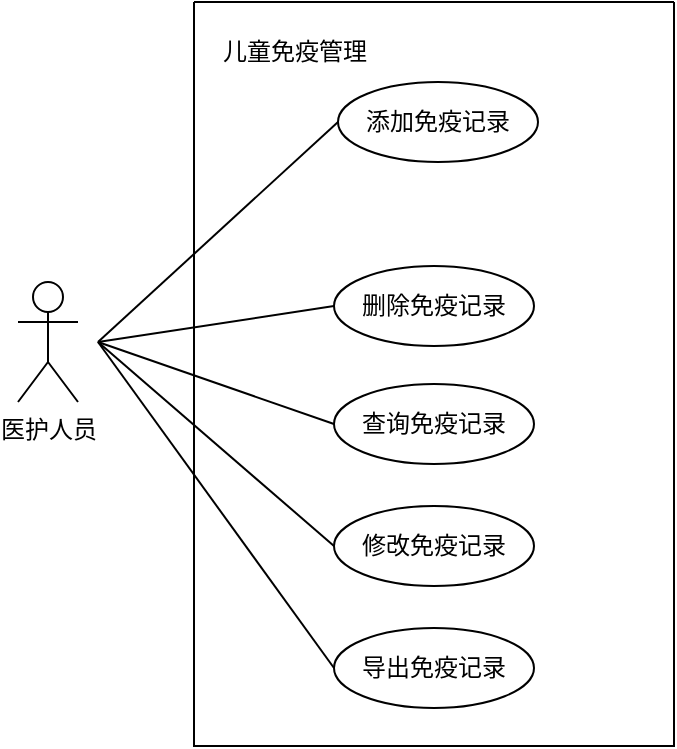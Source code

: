<mxfile version="21.2.3" type="github">
  <diagram name="第 1 页" id="3thGuiAprRQyPqJnQOxM">
    <mxGraphModel dx="993" dy="573" grid="0" gridSize="10" guides="1" tooltips="1" connect="1" arrows="1" fold="1" page="1" pageScale="1" pageWidth="827" pageHeight="1169" math="0" shadow="0">
      <root>
        <mxCell id="0" />
        <mxCell id="1" parent="0" />
        <mxCell id="AUr2q-_A9TYGjcPhR-jA-1" value="医护人员" style="shape=umlActor;verticalLabelPosition=bottom;verticalAlign=top;html=1;outlineConnect=0;" parent="1" vertex="1">
          <mxGeometry x="140" y="270" width="30" height="60" as="geometry" />
        </mxCell>
        <mxCell id="AUr2q-_A9TYGjcPhR-jA-6" value="&lt;p class=&quot;MsoNormal&quot;&gt;添加免疫记录&lt;/p&gt;" style="ellipse;whiteSpace=wrap;html=1;" parent="1" vertex="1">
          <mxGeometry x="300" y="170" width="100" height="40" as="geometry" />
        </mxCell>
        <mxCell id="AUr2q-_A9TYGjcPhR-jA-15" value="" style="endArrow=none;html=1;rounded=0;entryX=0;entryY=0.5;entryDx=0;entryDy=0;" parent="1" target="AUr2q-_A9TYGjcPhR-jA-6" edge="1">
          <mxGeometry width="50" height="50" relative="1" as="geometry">
            <mxPoint x="180" y="300" as="sourcePoint" />
            <mxPoint x="230" y="260" as="targetPoint" />
          </mxGeometry>
        </mxCell>
        <mxCell id="AUr2q-_A9TYGjcPhR-jA-17" value="" style="endArrow=none;html=1;rounded=0;entryX=0;entryY=0.5;entryDx=0;entryDy=0;" parent="1" target="AUr2q-_A9TYGjcPhR-jA-8" edge="1">
          <mxGeometry width="50" height="50" relative="1" as="geometry">
            <mxPoint x="180" y="300" as="sourcePoint" />
            <mxPoint x="260" y="320" as="targetPoint" />
          </mxGeometry>
        </mxCell>
        <mxCell id="AUr2q-_A9TYGjcPhR-jA-20" value="" style="endArrow=none;html=1;rounded=0;entryX=0;entryY=0.5;entryDx=0;entryDy=0;" parent="1" target="AUr2q-_A9TYGjcPhR-jA-9" edge="1">
          <mxGeometry width="50" height="50" relative="1" as="geometry">
            <mxPoint x="180" y="300" as="sourcePoint" />
            <mxPoint x="240" y="350" as="targetPoint" />
          </mxGeometry>
        </mxCell>
        <mxCell id="AUr2q-_A9TYGjcPhR-jA-21" value="" style="endArrow=none;html=1;rounded=0;entryX=0;entryY=0.5;entryDx=0;entryDy=0;" parent="1" target="AUr2q-_A9TYGjcPhR-jA-10" edge="1">
          <mxGeometry width="50" height="50" relative="1" as="geometry">
            <mxPoint x="180" y="300" as="sourcePoint" />
            <mxPoint x="250" y="420" as="targetPoint" />
          </mxGeometry>
        </mxCell>
        <mxCell id="AUr2q-_A9TYGjcPhR-jA-22" value="" style="endArrow=none;html=1;rounded=0;entryX=0;entryY=0.5;entryDx=0;entryDy=0;" parent="1" target="AUr2q-_A9TYGjcPhR-jA-14" edge="1">
          <mxGeometry width="50" height="50" relative="1" as="geometry">
            <mxPoint x="180" y="300" as="sourcePoint" />
            <mxPoint x="270" y="420" as="targetPoint" />
          </mxGeometry>
        </mxCell>
        <mxCell id="AUr2q-_A9TYGjcPhR-jA-23" value="" style="swimlane;startSize=0;" parent="1" vertex="1">
          <mxGeometry x="228" y="130" width="240" height="372" as="geometry" />
        </mxCell>
        <mxCell id="AUr2q-_A9TYGjcPhR-jA-24" value="儿童免疫管理" style="text;html=1;align=center;verticalAlign=middle;resizable=0;points=[];autosize=1;strokeColor=none;fillColor=none;" parent="AUr2q-_A9TYGjcPhR-jA-23" vertex="1">
          <mxGeometry x="5" y="12" width="90" height="26" as="geometry" />
        </mxCell>
        <mxCell id="AUr2q-_A9TYGjcPhR-jA-8" value="&lt;p class=&quot;MsoNormal&quot;&gt;删除免疫记录&lt;/p&gt;" style="ellipse;whiteSpace=wrap;html=1;" parent="AUr2q-_A9TYGjcPhR-jA-23" vertex="1">
          <mxGeometry x="70" y="132" width="100" height="40" as="geometry" />
        </mxCell>
        <mxCell id="AUr2q-_A9TYGjcPhR-jA-9" value="&lt;p class=&quot;MsoNormal&quot;&gt;查询免疫记录&lt;/p&gt;" style="ellipse;whiteSpace=wrap;html=1;" parent="AUr2q-_A9TYGjcPhR-jA-23" vertex="1">
          <mxGeometry x="70" y="191" width="100" height="40" as="geometry" />
        </mxCell>
        <mxCell id="AUr2q-_A9TYGjcPhR-jA-10" value="&lt;p class=&quot;MsoNormal&quot;&gt;修改免疫记录&lt;/p&gt;" style="ellipse;whiteSpace=wrap;html=1;" parent="AUr2q-_A9TYGjcPhR-jA-23" vertex="1">
          <mxGeometry x="70" y="252" width="100" height="40" as="geometry" />
        </mxCell>
        <mxCell id="AUr2q-_A9TYGjcPhR-jA-14" value="导出免疫记录" style="ellipse;whiteSpace=wrap;html=1;" parent="AUr2q-_A9TYGjcPhR-jA-23" vertex="1">
          <mxGeometry x="70" y="313" width="100" height="40" as="geometry" />
        </mxCell>
      </root>
    </mxGraphModel>
  </diagram>
</mxfile>
